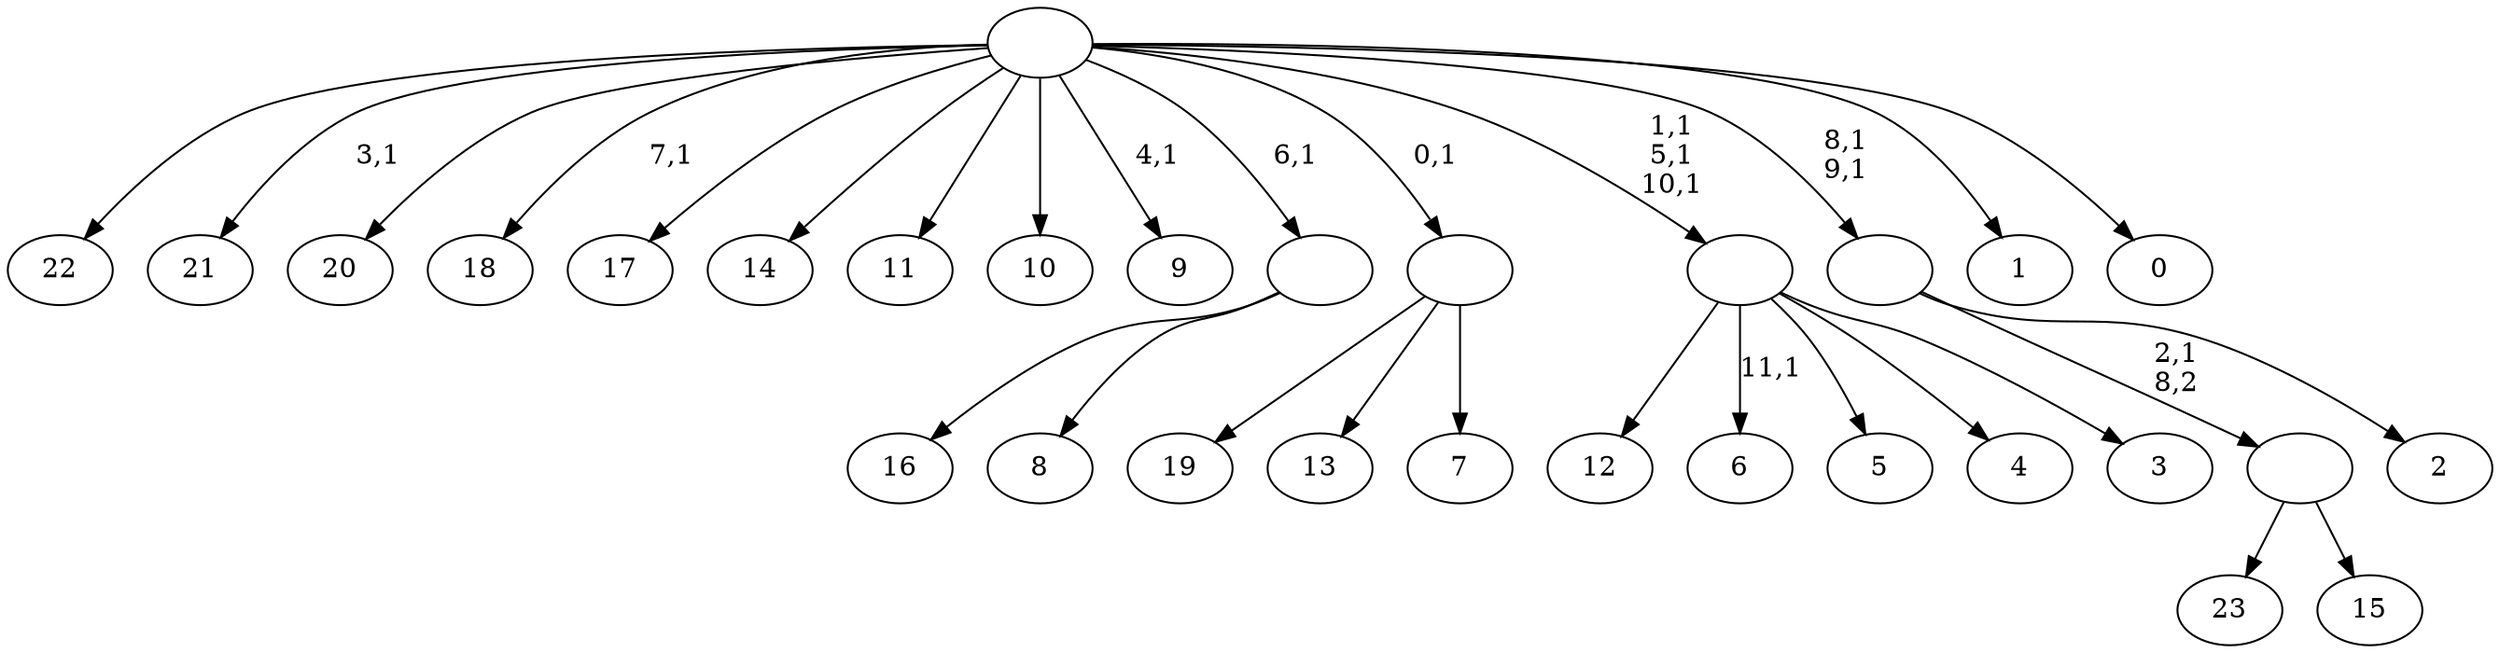 digraph T {
	36 [label="23"]
	35 [label="22"]
	34 [label="21"]
	32 [label="20"]
	31 [label="19"]
	30 [label="18"]
	28 [label="17"]
	27 [label="16"]
	26 [label="15"]
	25 [label=""]
	24 [label="14"]
	23 [label="13"]
	22 [label="12"]
	21 [label="11"]
	20 [label="10"]
	19 [label="9"]
	17 [label="8"]
	16 [label=""]
	15 [label="7"]
	14 [label=""]
	13 [label="6"]
	11 [label="5"]
	10 [label="4"]
	9 [label="3"]
	8 [label=""]
	5 [label="2"]
	4 [label=""]
	2 [label="1"]
	1 [label="0"]
	0 [label=""]
	25 -> 36 [label=""]
	25 -> 26 [label=""]
	16 -> 27 [label=""]
	16 -> 17 [label=""]
	14 -> 31 [label=""]
	14 -> 23 [label=""]
	14 -> 15 [label=""]
	8 -> 13 [label="11,1"]
	8 -> 22 [label=""]
	8 -> 11 [label=""]
	8 -> 10 [label=""]
	8 -> 9 [label=""]
	4 -> 25 [label="2,1\n8,2"]
	4 -> 5 [label=""]
	0 -> 4 [label="8,1\n9,1"]
	0 -> 8 [label="1,1\n5,1\n10,1"]
	0 -> 19 [label="4,1"]
	0 -> 30 [label="7,1"]
	0 -> 34 [label="3,1"]
	0 -> 35 [label=""]
	0 -> 32 [label=""]
	0 -> 28 [label=""]
	0 -> 24 [label=""]
	0 -> 21 [label=""]
	0 -> 20 [label=""]
	0 -> 16 [label="6,1"]
	0 -> 14 [label="0,1"]
	0 -> 2 [label=""]
	0 -> 1 [label=""]
}
